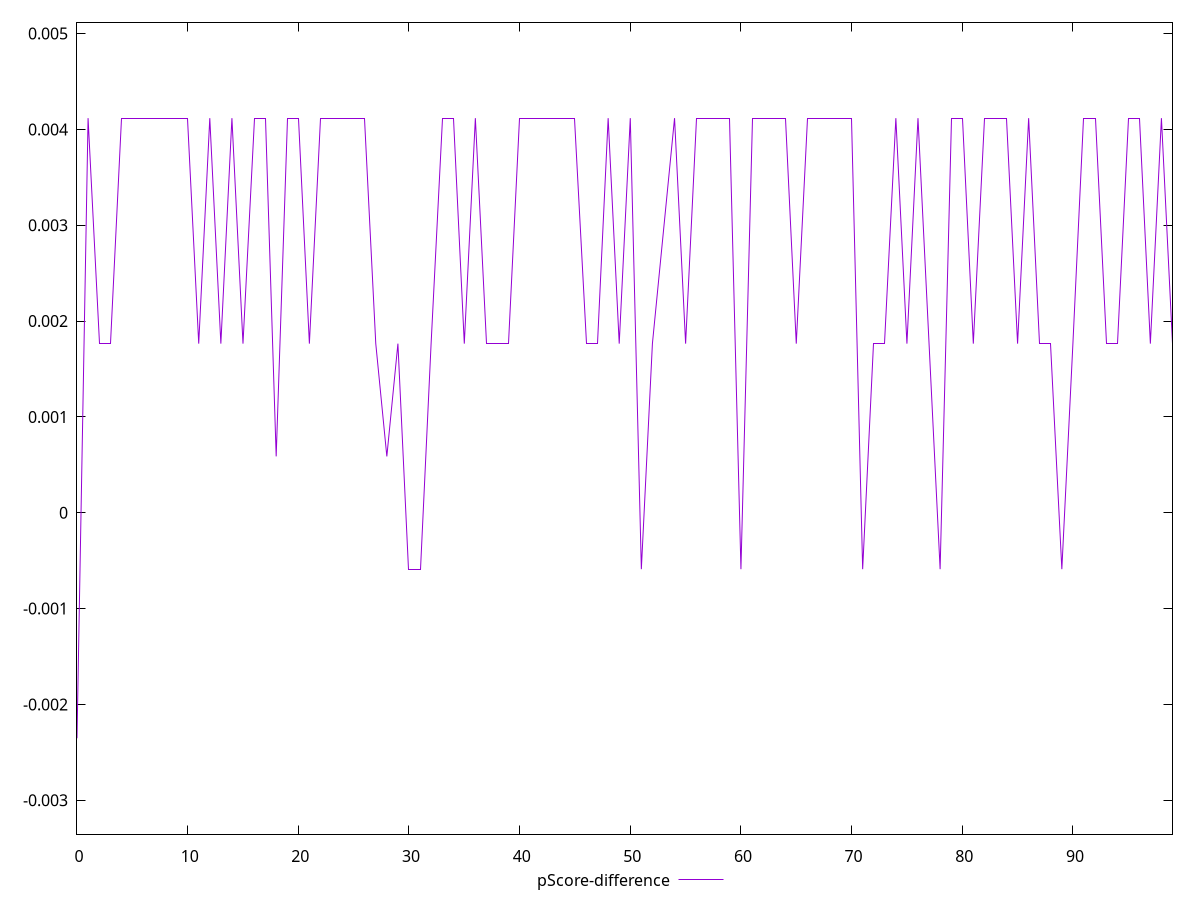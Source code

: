 reset

$pScoreDifference <<EOF
0 -0.0023529411764705854
1 0.0041176470588235314
2 0.0017647058823529321
3 0.0017647058823529321
4 0.0041176470588235314
5 0.0041176470588235314
6 0.0041176470588235314
7 0.0041176470588235314
8 0.0041176470588235314
9 0.0041176470588235314
10 0.0041176470588235314
11 0.0017647058823529321
12 0.0041176470588235314
13 0.0017647058823529321
14 0.0041176470588235314
15 0.0017647058823529321
16 0.0041176470588235314
17 0.0041176470588235314
18 0.0005882352941176533
19 0.0041176470588235314
20 0.0041176470588235314
21 0.0017647058823529321
22 0.0041176470588235314
23 0.0041176470588235314
24 0.0041176470588235314
25 0.0041176470588235314
26 0.0041176470588235314
27 0.0017647058823529321
28 0.0005882352941176533
29 0.0017647058823529321
30 -0.0005882352941176672
31 -0.0005882352941176672
32 0.0017647058823529321
33 0.0041176470588235314
34 0.0041176470588235314
35 0.0017647058823529321
36 0.0041176470588235314
37 0.0017647058823529321
38 0.0017647058823529321
39 0.0017647058823529321
40 0.0041176470588235314
41 0.0041176470588235314
42 0.0041176470588235314
43 0.0041176470588235314
44 0.0041176470588235314
45 0.0041176470588235314
46 0.0017647058823529321
47 0.0017647058823529321
48 0.0041176470588235314
49 0.0017647058823529321
50 0.0041176470588235314
51 -0.0005882352941176672
52 0.0017647058823529321
53 0.0029411764705882526
54 0.0041176470588235314
55 0.0017647058823529321
56 0.0041176470588235314
57 0.0041176470588235314
58 0.0041176470588235314
59 0.0041176470588235314
60 -0.0005882352941176672
61 0.0041176470588235314
62 0.0041176470588235314
63 0.0041176470588235314
64 0.0041176470588235314
65 0.0017647058823529321
66 0.0041176470588235314
67 0.0041176470588235314
68 0.0041176470588235314
69 0.0041176470588235314
70 0.0041176470588235314
71 -0.0005882352941176672
72 0.0017647058823529321
73 0.0017647058823529321
74 0.0041176470588235314
75 0.0017647058823529321
76 0.0041176470588235314
77 0.0017647058823529321
78 -0.0005882352941176672
79 0.0041176470588235314
80 0.0041176470588235314
81 0.0017647058823529321
82 0.0041176470588235314
83 0.0041176470588235314
84 0.0041176470588235314
85 0.0017647058823529321
86 0.0041176470588235314
87 0.0017647058823529321
88 0.0017647058823529321
89 -0.0005882352941176672
90 0.0017647058823529321
91 0.0041176470588235314
92 0.0041176470588235314
93 0.0017647058823529321
94 0.0017647058823529321
95 0.0041176470588235314
96 0.0041176470588235314
97 0.0017647058823529321
98 0.0041176470588235314
99 0.0017647058823529321
EOF

set key outside below
set xrange [0:99]
set yrange [-0.0033529411764705854:0.0051176470588235315]
set trange [-0.0033529411764705854:0.0051176470588235315]
set terminal svg size 640, 500 enhanced background rgb 'white'
set output "reports/report_00031_2021-02-24T23-18-18.084Z/unused-javascript/samples/astro/pScore-difference/values.svg"

plot $pScoreDifference title "pScore-difference" with line

reset
